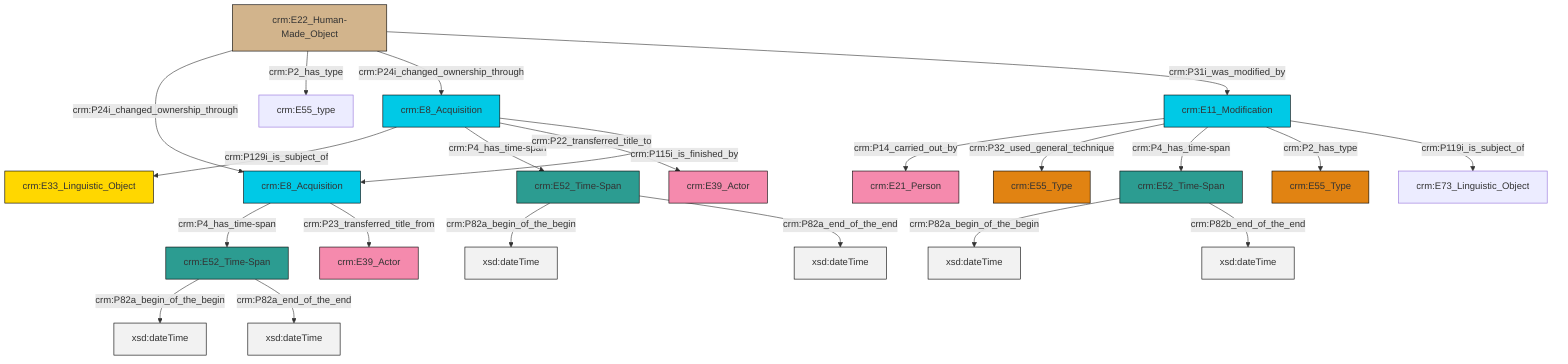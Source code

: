 graph TD
classDef Literal fill:#f2f2f2,stroke:#000000;
classDef CRM_Entity fill:#FFFFFF,stroke:#000000;
classDef Temporal_Entity fill:#00C9E6, stroke:#000000;
classDef Type fill:#E18312, stroke:#000000;
classDef Time-Span fill:#2C9C91, stroke:#000000;
classDef Appellation fill:#FFEB7F, stroke:#000000;
classDef Place fill:#008836, stroke:#000000;
classDef Persistent_Item fill:#B266B2, stroke:#000000;
classDef Conceptual_Object fill:#FFD700, stroke:#000000;
classDef Physical_Thing fill:#D2B48C, stroke:#000000;
classDef Actor fill:#f58aad, stroke:#000000;
classDef PC_Classes fill:#4ce600, stroke:#000000;
classDef Multi fill:#cccccc,stroke:#000000;

2["crm:E22_Human-Made_Object"]:::Physical_Thing -->|crm:P24i_changed_ownership_through| 3["crm:E8_Acquisition"]:::Temporal_Entity
6["crm:E11_Modification"]:::Temporal_Entity -->|crm:P14_carried_out_by| 7["crm:E21_Person"]:::Actor
4["crm:E52_Time-Span"]:::Time-Span -->|crm:P82a_begin_of_the_begin| 8[xsd:dateTime]:::Literal
11["crm:E52_Time-Span"]:::Time-Span -->|crm:P82a_begin_of_the_begin| 12[xsd:dateTime]:::Literal
11["crm:E52_Time-Span"]:::Time-Span -->|crm:P82a_end_of_the_end| 13[xsd:dateTime]:::Literal
4["crm:E52_Time-Span"]:::Time-Span -->|crm:P82a_end_of_the_end| 14[xsd:dateTime]:::Literal
2["crm:E22_Human-Made_Object"]:::Physical_Thing -->|crm:P2_has_type| 15["crm:E55_type"]:::Default
6["crm:E11_Modification"]:::Temporal_Entity -->|crm:P32_used_general_technique| 16["crm:E55_Type"]:::Type
0["crm:E52_Time-Span"]:::Time-Span -->|crm:P82a_begin_of_the_begin| 21[xsd:dateTime]:::Literal
6["crm:E11_Modification"]:::Temporal_Entity -->|crm:P4_has_time-span| 0["crm:E52_Time-Span"]:::Time-Span
22["crm:E8_Acquisition"]:::Temporal_Entity -->|crm:P129i_is_subject_of| 23["crm:E33_Linguistic_Object"]:::Conceptual_Object
6["crm:E11_Modification"]:::Temporal_Entity -->|crm:P2_has_type| 17["crm:E55_Type"]:::Type
22["crm:E8_Acquisition"]:::Temporal_Entity -->|crm:P4_has_time-span| 11["crm:E52_Time-Span"]:::Time-Span
2["crm:E22_Human-Made_Object"]:::Physical_Thing -->|crm:P24i_changed_ownership_through| 22["crm:E8_Acquisition"]:::Temporal_Entity
3["crm:E8_Acquisition"]:::Temporal_Entity -->|crm:P4_has_time-span| 4["crm:E52_Time-Span"]:::Time-Span
0["crm:E52_Time-Span"]:::Time-Span -->|crm:P82b_end_of_the_end| 32[xsd:dateTime]:::Literal
22["crm:E8_Acquisition"]:::Temporal_Entity -->|crm:P22_transferred_title_to| 26["crm:E39_Actor"]:::Actor
6["crm:E11_Modification"]:::Temporal_Entity -->|crm:P119i_is_subject_of| 9["crm:E73_Linguistic_Object"]:::Default
22["crm:E8_Acquisition"]:::Temporal_Entity -->|crm:P115i_is_finished_by| 3["crm:E8_Acquisition"]:::Temporal_Entity
3["crm:E8_Acquisition"]:::Temporal_Entity -->|crm:P23_transferred_title_from| 19["crm:E39_Actor"]:::Actor
2["crm:E22_Human-Made_Object"]:::Physical_Thing -->|crm:P31i_was_modified_by| 6["crm:E11_Modification"]:::Temporal_Entity